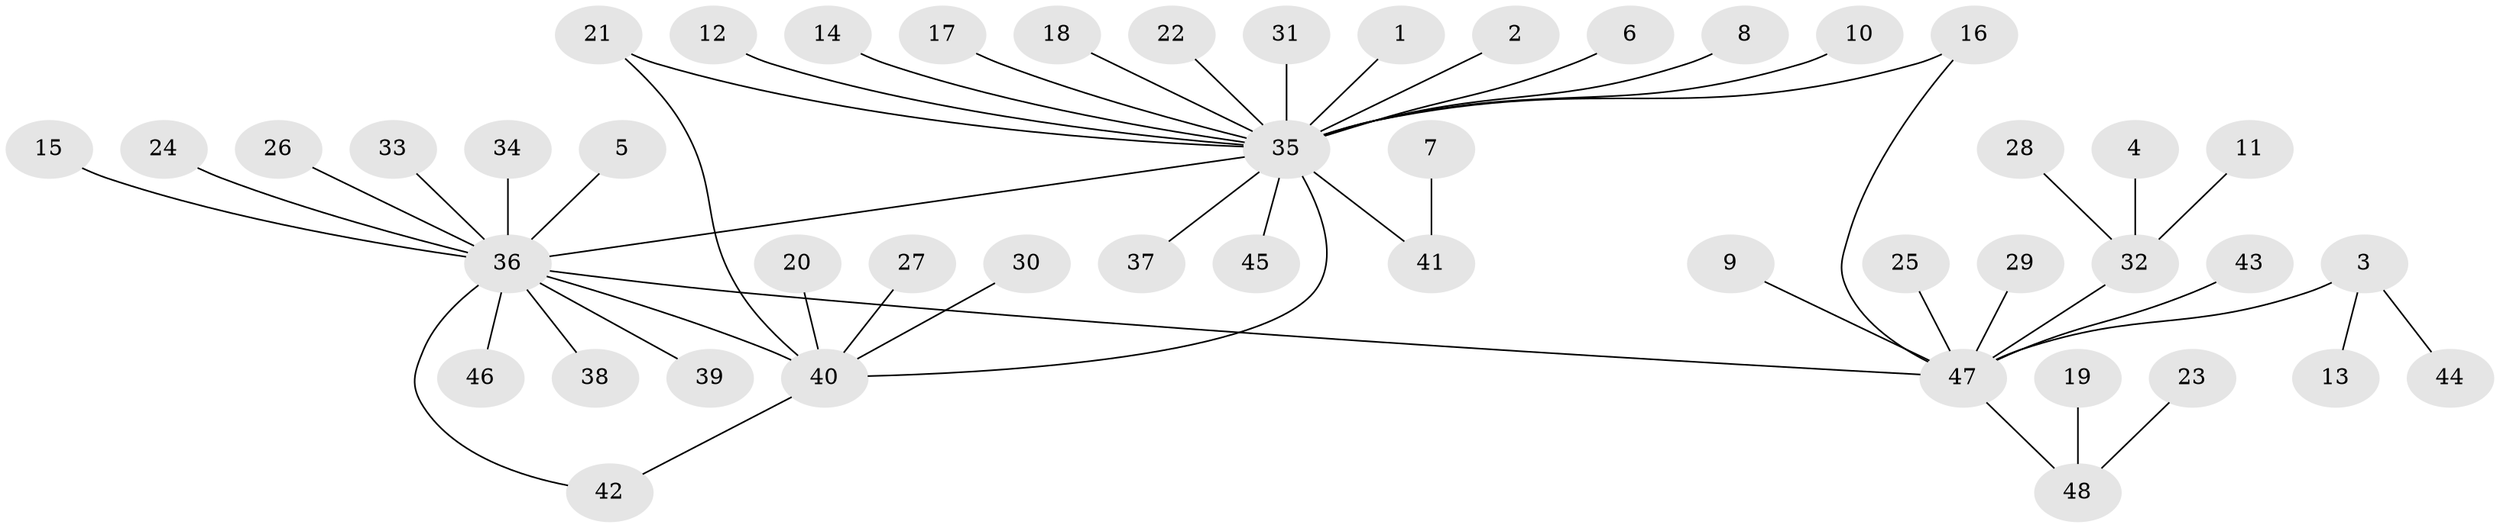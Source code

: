 // original degree distribution, {13: 0.010416666666666666, 4: 0.03125, 23: 0.010416666666666666, 3: 0.08333333333333333, 12: 0.010416666666666666, 2: 0.16666666666666666, 6: 0.03125, 1: 0.6458333333333334, 8: 0.010416666666666666}
// Generated by graph-tools (version 1.1) at 2025/49/03/09/25 03:49:55]
// undirected, 48 vertices, 51 edges
graph export_dot {
graph [start="1"]
  node [color=gray90,style=filled];
  1;
  2;
  3;
  4;
  5;
  6;
  7;
  8;
  9;
  10;
  11;
  12;
  13;
  14;
  15;
  16;
  17;
  18;
  19;
  20;
  21;
  22;
  23;
  24;
  25;
  26;
  27;
  28;
  29;
  30;
  31;
  32;
  33;
  34;
  35;
  36;
  37;
  38;
  39;
  40;
  41;
  42;
  43;
  44;
  45;
  46;
  47;
  48;
  1 -- 35 [weight=1.0];
  2 -- 35 [weight=1.0];
  3 -- 13 [weight=1.0];
  3 -- 44 [weight=1.0];
  3 -- 47 [weight=1.0];
  4 -- 32 [weight=1.0];
  5 -- 36 [weight=1.0];
  6 -- 35 [weight=1.0];
  7 -- 41 [weight=1.0];
  8 -- 35 [weight=1.0];
  9 -- 47 [weight=1.0];
  10 -- 35 [weight=1.0];
  11 -- 32 [weight=1.0];
  12 -- 35 [weight=1.0];
  14 -- 35 [weight=1.0];
  15 -- 36 [weight=1.0];
  16 -- 35 [weight=1.0];
  16 -- 47 [weight=1.0];
  17 -- 35 [weight=1.0];
  18 -- 35 [weight=1.0];
  19 -- 48 [weight=1.0];
  20 -- 40 [weight=1.0];
  21 -- 35 [weight=1.0];
  21 -- 40 [weight=1.0];
  22 -- 35 [weight=1.0];
  23 -- 48 [weight=1.0];
  24 -- 36 [weight=1.0];
  25 -- 47 [weight=1.0];
  26 -- 36 [weight=1.0];
  27 -- 40 [weight=1.0];
  28 -- 32 [weight=1.0];
  29 -- 47 [weight=1.0];
  30 -- 40 [weight=1.0];
  31 -- 35 [weight=2.0];
  32 -- 47 [weight=1.0];
  33 -- 36 [weight=1.0];
  34 -- 36 [weight=1.0];
  35 -- 36 [weight=1.0];
  35 -- 37 [weight=1.0];
  35 -- 40 [weight=1.0];
  35 -- 41 [weight=2.0];
  35 -- 45 [weight=1.0];
  36 -- 38 [weight=1.0];
  36 -- 39 [weight=1.0];
  36 -- 40 [weight=1.0];
  36 -- 42 [weight=1.0];
  36 -- 46 [weight=1.0];
  36 -- 47 [weight=1.0];
  40 -- 42 [weight=1.0];
  43 -- 47 [weight=1.0];
  47 -- 48 [weight=1.0];
}
